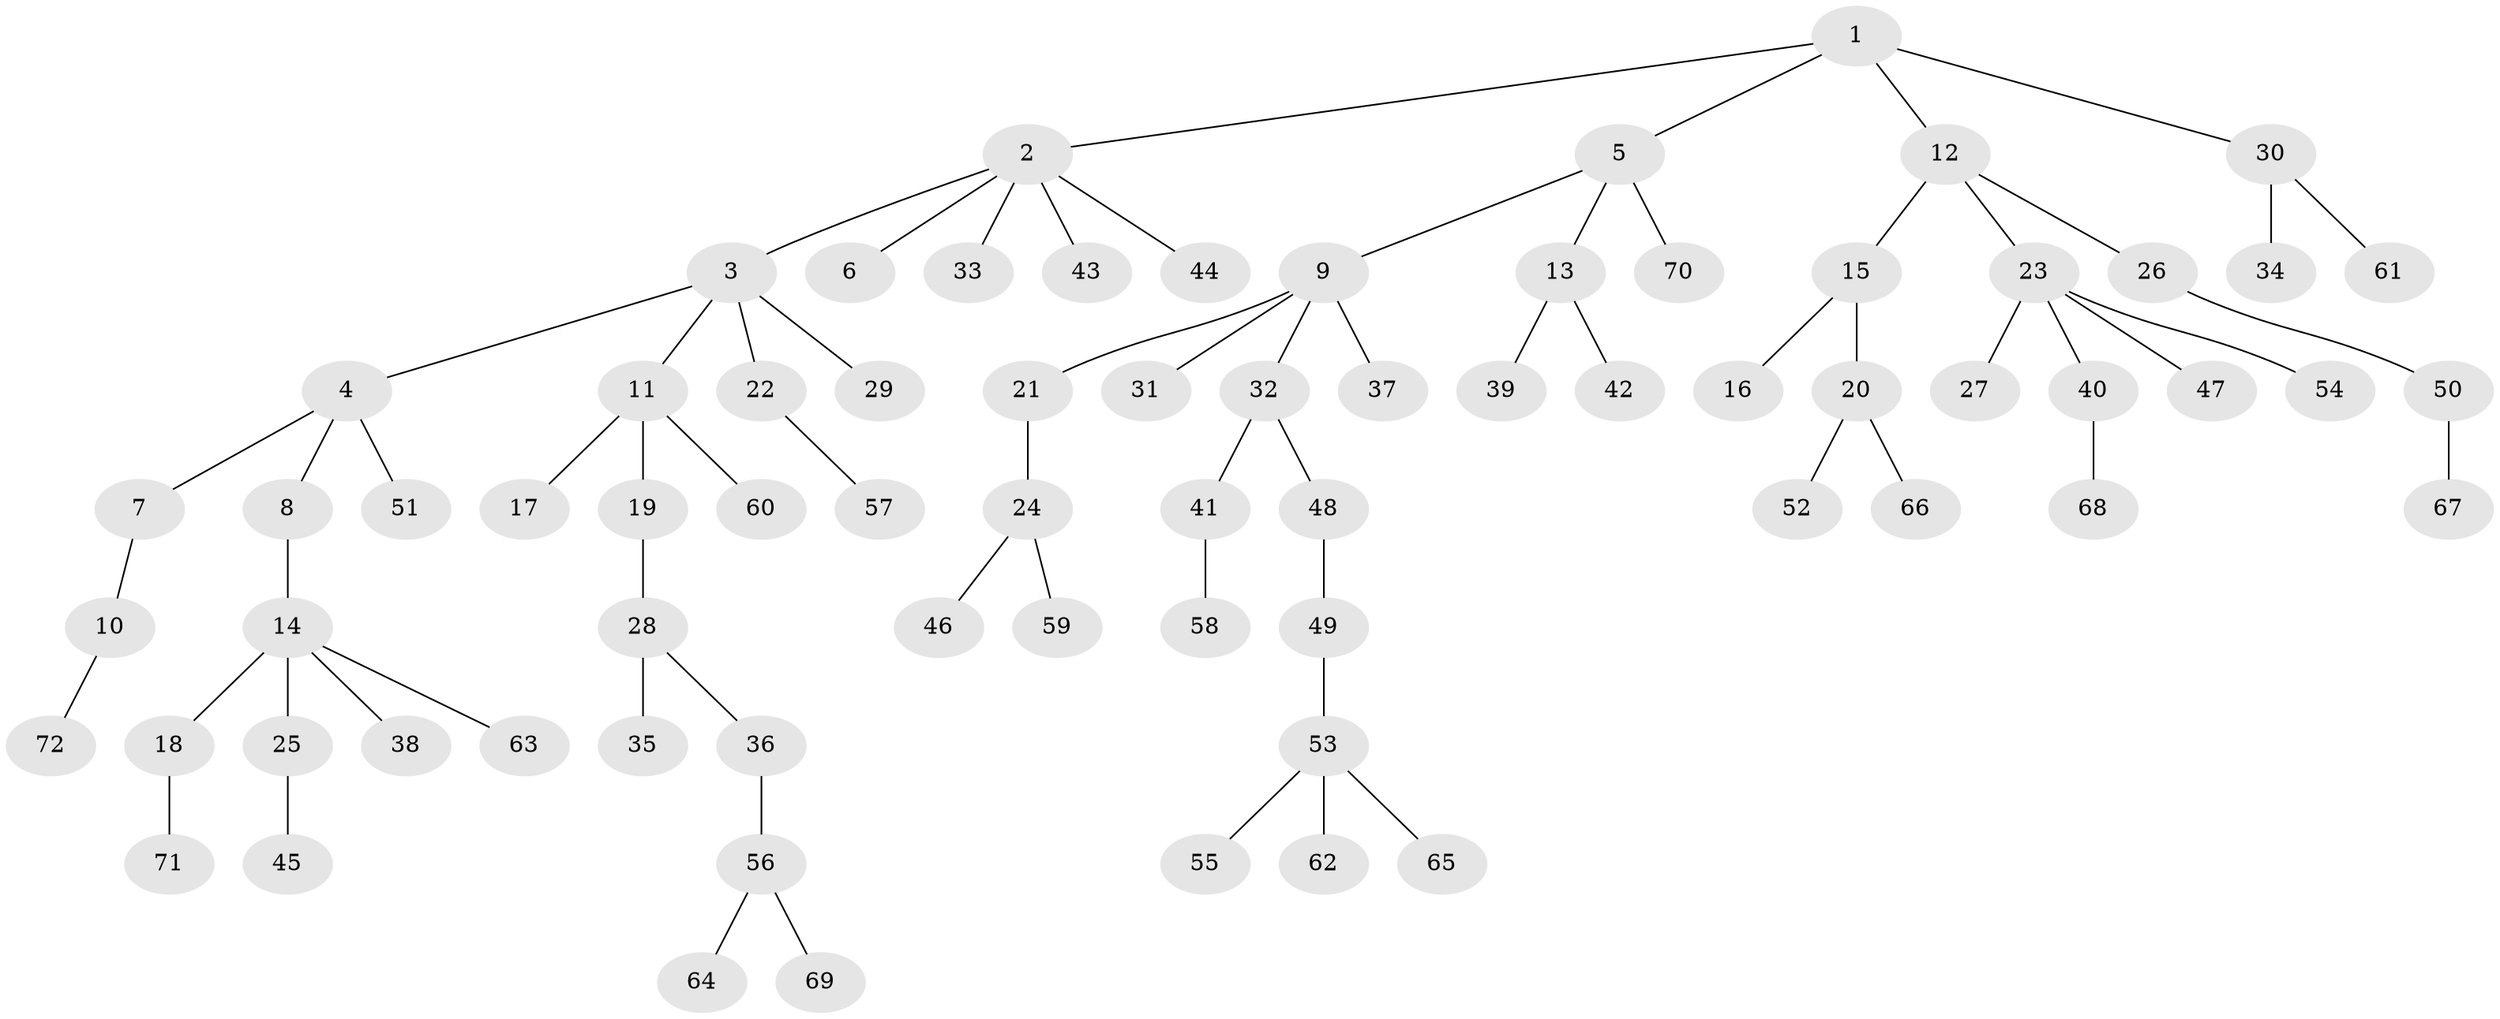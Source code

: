 // coarse degree distribution, {5: 0.04081632653061224, 7: 0.04081632653061224, 1: 0.5918367346938775, 2: 0.1836734693877551, 4: 0.08163265306122448, 3: 0.061224489795918366}
// Generated by graph-tools (version 1.1) at 2025/52/02/27/25 19:52:11]
// undirected, 72 vertices, 71 edges
graph export_dot {
graph [start="1"]
  node [color=gray90,style=filled];
  1;
  2;
  3;
  4;
  5;
  6;
  7;
  8;
  9;
  10;
  11;
  12;
  13;
  14;
  15;
  16;
  17;
  18;
  19;
  20;
  21;
  22;
  23;
  24;
  25;
  26;
  27;
  28;
  29;
  30;
  31;
  32;
  33;
  34;
  35;
  36;
  37;
  38;
  39;
  40;
  41;
  42;
  43;
  44;
  45;
  46;
  47;
  48;
  49;
  50;
  51;
  52;
  53;
  54;
  55;
  56;
  57;
  58;
  59;
  60;
  61;
  62;
  63;
  64;
  65;
  66;
  67;
  68;
  69;
  70;
  71;
  72;
  1 -- 2;
  1 -- 5;
  1 -- 12;
  1 -- 30;
  2 -- 3;
  2 -- 6;
  2 -- 33;
  2 -- 43;
  2 -- 44;
  3 -- 4;
  3 -- 11;
  3 -- 22;
  3 -- 29;
  4 -- 7;
  4 -- 8;
  4 -- 51;
  5 -- 9;
  5 -- 13;
  5 -- 70;
  7 -- 10;
  8 -- 14;
  9 -- 21;
  9 -- 31;
  9 -- 32;
  9 -- 37;
  10 -- 72;
  11 -- 17;
  11 -- 19;
  11 -- 60;
  12 -- 15;
  12 -- 23;
  12 -- 26;
  13 -- 39;
  13 -- 42;
  14 -- 18;
  14 -- 25;
  14 -- 38;
  14 -- 63;
  15 -- 16;
  15 -- 20;
  18 -- 71;
  19 -- 28;
  20 -- 52;
  20 -- 66;
  21 -- 24;
  22 -- 57;
  23 -- 27;
  23 -- 40;
  23 -- 47;
  23 -- 54;
  24 -- 46;
  24 -- 59;
  25 -- 45;
  26 -- 50;
  28 -- 35;
  28 -- 36;
  30 -- 34;
  30 -- 61;
  32 -- 41;
  32 -- 48;
  36 -- 56;
  40 -- 68;
  41 -- 58;
  48 -- 49;
  49 -- 53;
  50 -- 67;
  53 -- 55;
  53 -- 62;
  53 -- 65;
  56 -- 64;
  56 -- 69;
}
